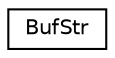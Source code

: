 digraph "类继承关系图"
{
 // INTERACTIVE_SVG=YES
 // LATEX_PDF_SIZE
  edge [fontname="Helvetica",fontsize="10",labelfontname="Helvetica",labelfontsize="10"];
  node [fontname="Helvetica",fontsize="10",shape=record];
  rankdir="LR";
  Node0 [label="BufStr",height=0.2,width=0.4,color="black", fillcolor="white", style="filled",URL="$d5/d64/class_buf_str.html",tooltip="Buffer used to store strings"];
}
